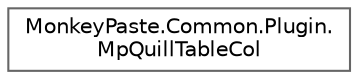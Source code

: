 digraph "Graphical Class Hierarchy"
{
 // LATEX_PDF_SIZE
  bgcolor="transparent";
  edge [fontname=Helvetica,fontsize=10,labelfontname=Helvetica,labelfontsize=10];
  node [fontname=Helvetica,fontsize=10,shape=box,height=0.2,width=0.4];
  rankdir="LR";
  Node0 [id="Node000000",label="MonkeyPaste.Common.Plugin.\lMpQuillTableCol",height=0.2,width=0.4,color="grey40", fillcolor="white", style="filled",URL="$class_monkey_paste_1_1_common_1_1_plugin_1_1_mp_quill_table_col.html",tooltip=" "];
}

